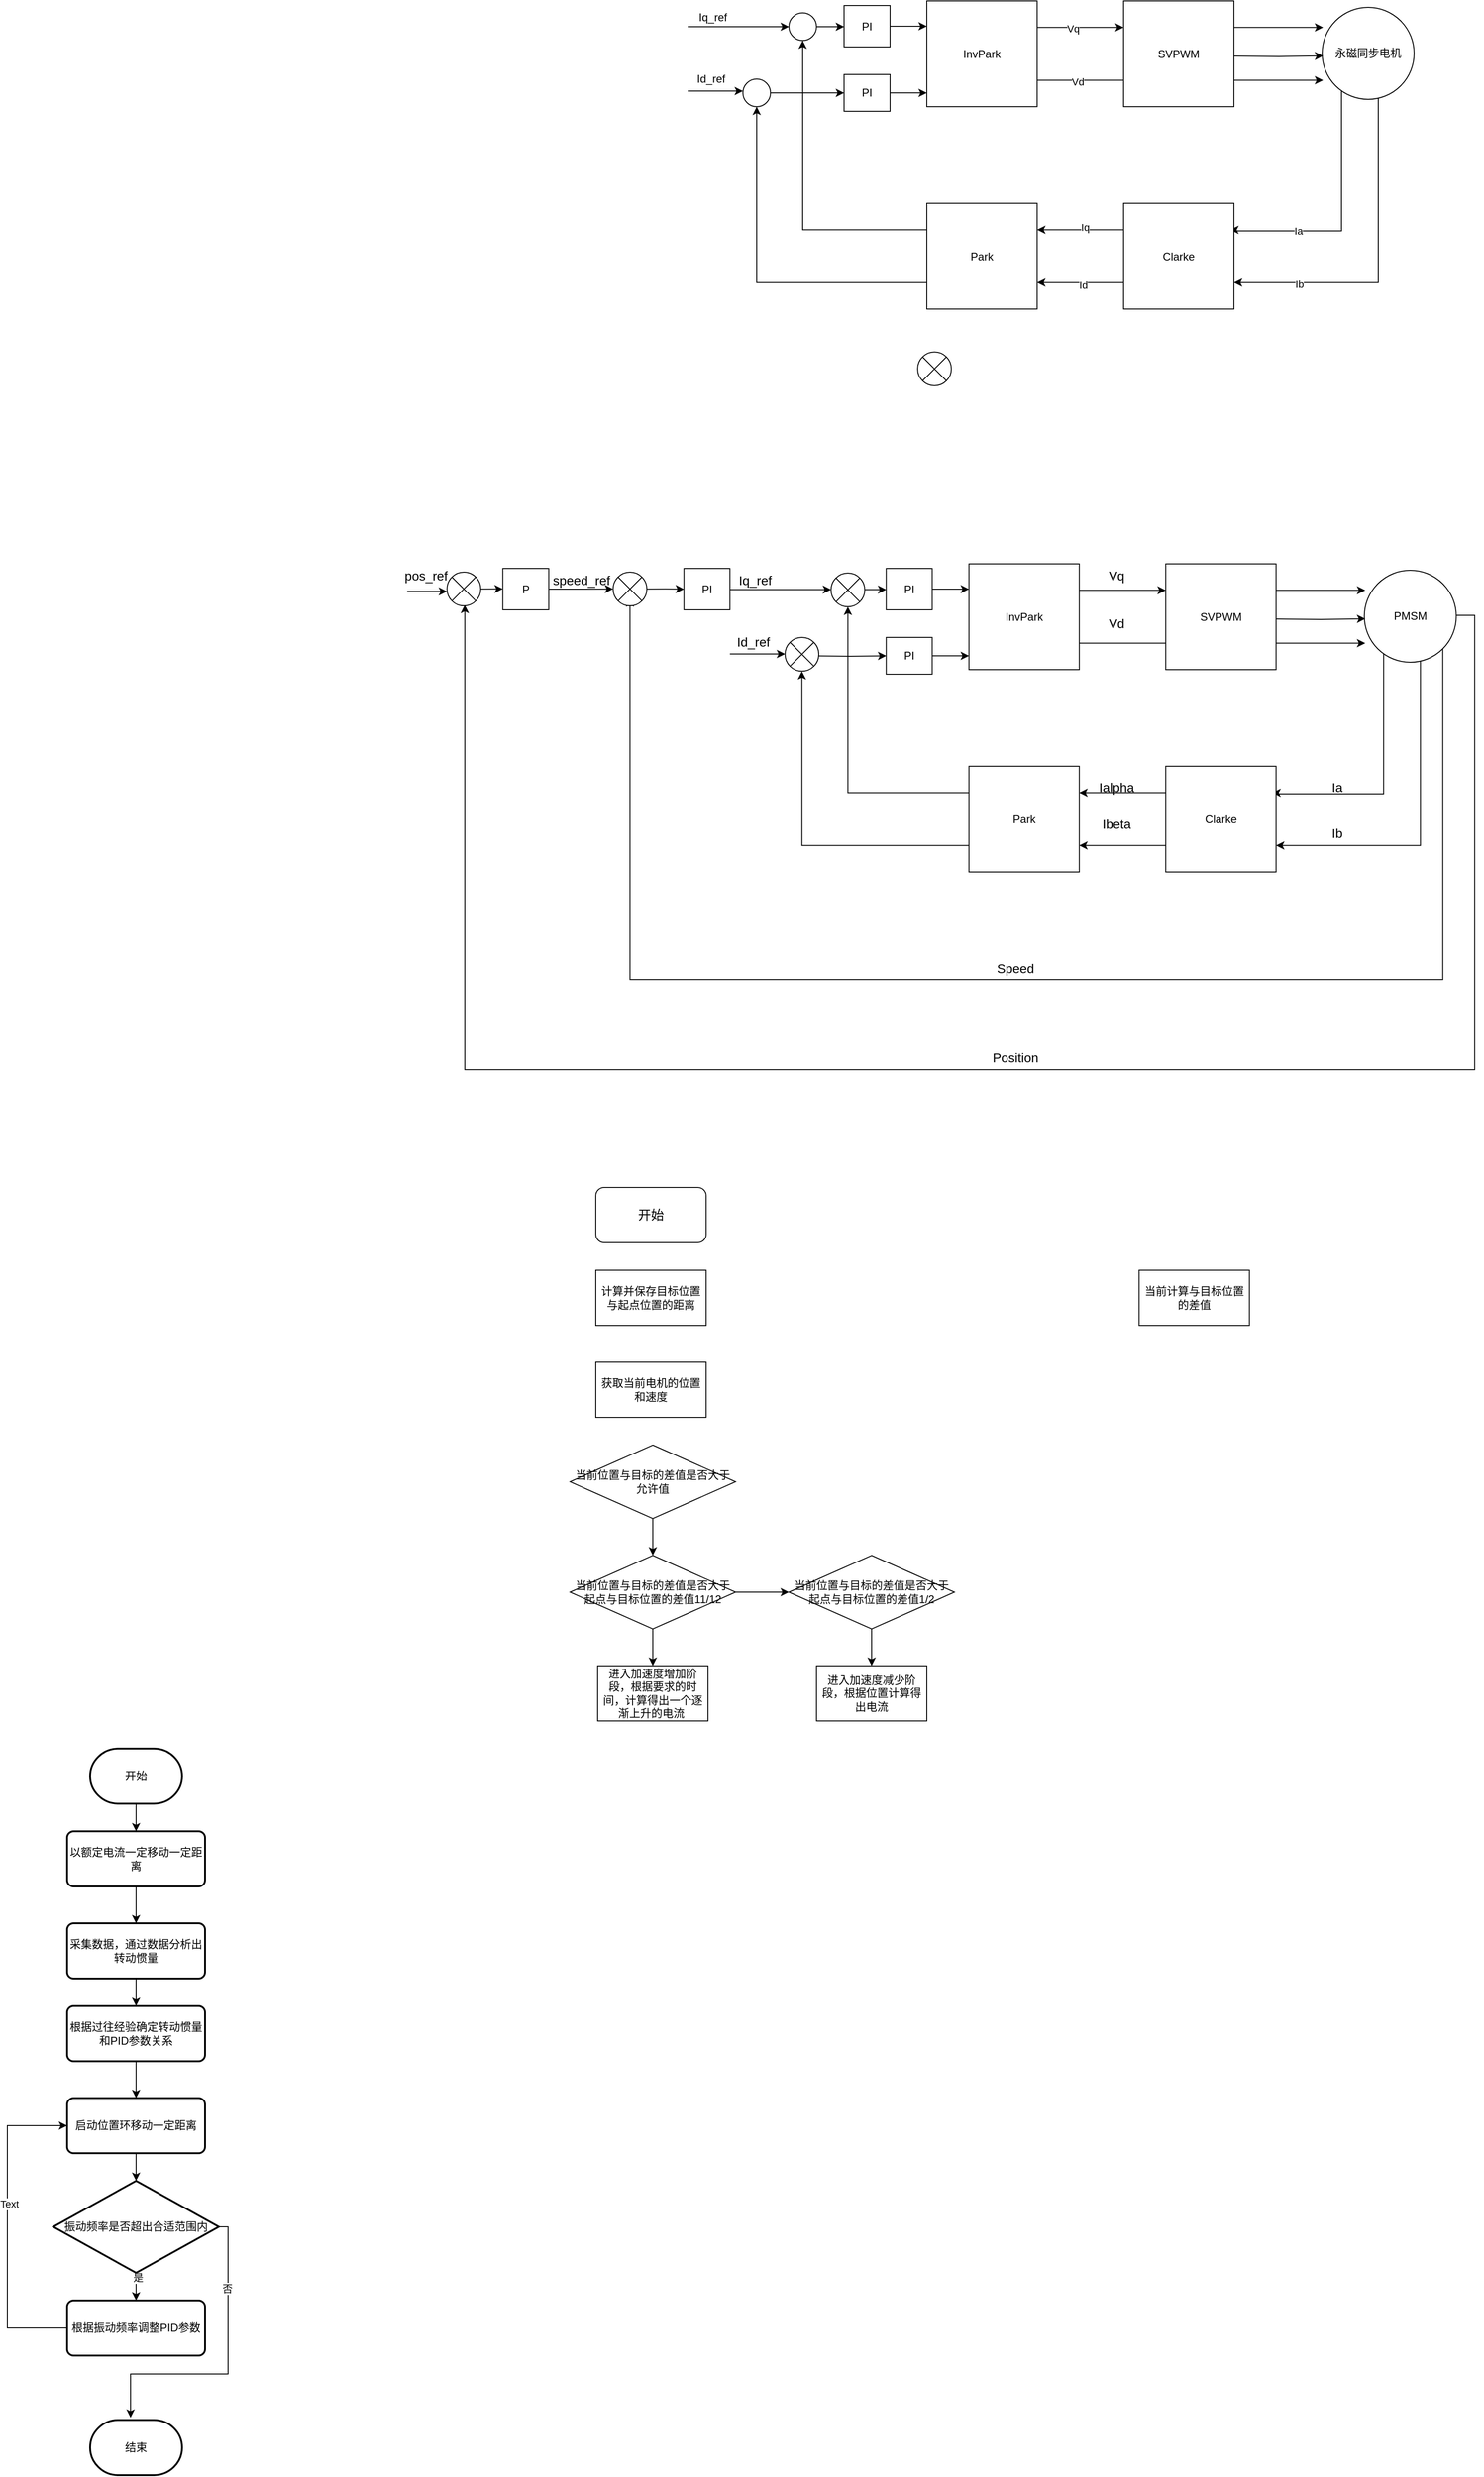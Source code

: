 <mxfile version="24.8.6">
  <diagram name="第 1 页" id="WdVF3u0vDcm4bt9vMd2t">
    <mxGraphModel dx="1970" dy="781" grid="1" gridSize="10" guides="1" tooltips="1" connect="1" arrows="1" fold="1" page="1" pageScale="1" pageWidth="827" pageHeight="1169" background="none" math="0" shadow="0">
      <root>
        <mxCell id="0" />
        <mxCell id="1" parent="0" />
        <mxCell id="VOfUWi2VCmEYPDbz4nwJ-22" value="" style="edgeStyle=orthogonalEdgeStyle;rounded=0;orthogonalLoop=1;jettySize=auto;html=1;" parent="1" source="VOfUWi2VCmEYPDbz4nwJ-1" target="VOfUWi2VCmEYPDbz4nwJ-5" edge="1">
          <mxGeometry relative="1" as="geometry">
            <Array as="points">
              <mxPoint x="300" y="238" />
              <mxPoint x="300" y="238" />
            </Array>
          </mxGeometry>
        </mxCell>
        <mxCell id="VOfUWi2VCmEYPDbz4nwJ-1" value="PI" style="rounded=0;whiteSpace=wrap;html=1;" parent="1" vertex="1">
          <mxGeometry x="210" y="215" width="50" height="45" as="geometry" />
        </mxCell>
        <mxCell id="VOfUWi2VCmEYPDbz4nwJ-15" style="edgeStyle=orthogonalEdgeStyle;rounded=0;orthogonalLoop=1;jettySize=auto;html=1;exitX=1;exitY=0.5;exitDx=0;exitDy=0;entryX=0;entryY=0.5;entryDx=0;entryDy=0;" parent="1" source="VOfUWi2VCmEYPDbz4nwJ-2" target="VOfUWi2VCmEYPDbz4nwJ-1" edge="1">
          <mxGeometry relative="1" as="geometry" />
        </mxCell>
        <mxCell id="VOfUWi2VCmEYPDbz4nwJ-2" value="" style="ellipse;whiteSpace=wrap;html=1;aspect=fixed;" parent="1" vertex="1">
          <mxGeometry x="150" y="223" width="30" height="30" as="geometry" />
        </mxCell>
        <mxCell id="VOfUWi2VCmEYPDbz4nwJ-23" value="" style="edgeStyle=orthogonalEdgeStyle;rounded=0;orthogonalLoop=1;jettySize=auto;html=1;" parent="1" source="VOfUWi2VCmEYPDbz4nwJ-3" target="VOfUWi2VCmEYPDbz4nwJ-5" edge="1">
          <mxGeometry relative="1" as="geometry">
            <Array as="points">
              <mxPoint x="300" y="310" />
              <mxPoint x="300" y="310" />
            </Array>
          </mxGeometry>
        </mxCell>
        <mxCell id="VOfUWi2VCmEYPDbz4nwJ-3" value="PI" style="rounded=0;whiteSpace=wrap;html=1;" parent="1" vertex="1">
          <mxGeometry x="210" y="290" width="50" height="40" as="geometry" />
        </mxCell>
        <mxCell id="VOfUWi2VCmEYPDbz4nwJ-16" style="edgeStyle=orthogonalEdgeStyle;rounded=0;orthogonalLoop=1;jettySize=auto;html=1;exitX=1;exitY=0.5;exitDx=0;exitDy=0;entryX=0;entryY=0.5;entryDx=0;entryDy=0;" parent="1" source="VOfUWi2VCmEYPDbz4nwJ-4" target="VOfUWi2VCmEYPDbz4nwJ-3" edge="1">
          <mxGeometry relative="1" as="geometry" />
        </mxCell>
        <mxCell id="VOfUWi2VCmEYPDbz4nwJ-4" value="" style="ellipse;whiteSpace=wrap;html=1;aspect=fixed;" parent="1" vertex="1">
          <mxGeometry x="100" y="295" width="30" height="30" as="geometry" />
        </mxCell>
        <mxCell id="VOfUWi2VCmEYPDbz4nwJ-25" style="edgeStyle=orthogonalEdgeStyle;rounded=0;orthogonalLoop=1;jettySize=auto;html=1;exitX=1;exitY=0.75;exitDx=0;exitDy=0;entryX=0;entryY=0.75;entryDx=0;entryDy=0;" parent="1" source="VOfUWi2VCmEYPDbz4nwJ-5" target="VOfUWi2VCmEYPDbz4nwJ-8" edge="1">
          <mxGeometry relative="1" as="geometry">
            <Array as="points">
              <mxPoint x="530" y="296" />
            </Array>
          </mxGeometry>
        </mxCell>
        <mxCell id="VOfUWi2VCmEYPDbz4nwJ-59" value="Vd" style="edgeLabel;html=1;align=center;verticalAlign=middle;resizable=0;points=[];" parent="VOfUWi2VCmEYPDbz4nwJ-25" vertex="1" connectable="0">
          <mxGeometry x="-0.302" y="-1" relative="1" as="geometry">
            <mxPoint as="offset" />
          </mxGeometry>
        </mxCell>
        <mxCell id="VOfUWi2VCmEYPDbz4nwJ-26" style="edgeStyle=orthogonalEdgeStyle;rounded=0;orthogonalLoop=1;jettySize=auto;html=1;exitX=1;exitY=0.25;exitDx=0;exitDy=0;entryX=0;entryY=0.25;entryDx=0;entryDy=0;" parent="1" source="VOfUWi2VCmEYPDbz4nwJ-5" target="VOfUWi2VCmEYPDbz4nwJ-8" edge="1">
          <mxGeometry relative="1" as="geometry">
            <Array as="points">
              <mxPoint x="500" y="239" />
              <mxPoint x="500" y="239" />
            </Array>
          </mxGeometry>
        </mxCell>
        <mxCell id="VOfUWi2VCmEYPDbz4nwJ-58" value="Vq" style="edgeLabel;html=1;align=center;verticalAlign=middle;resizable=0;points=[];" parent="VOfUWi2VCmEYPDbz4nwJ-26" vertex="1" connectable="0">
          <mxGeometry x="-0.17" y="-1" relative="1" as="geometry">
            <mxPoint as="offset" />
          </mxGeometry>
        </mxCell>
        <mxCell id="VOfUWi2VCmEYPDbz4nwJ-5" value="InvPark" style="rounded=0;whiteSpace=wrap;html=1;" parent="1" vertex="1">
          <mxGeometry x="300" y="210" width="120" height="115" as="geometry" />
        </mxCell>
        <mxCell id="VOfUWi2VCmEYPDbz4nwJ-28" style="edgeStyle=orthogonalEdgeStyle;rounded=0;orthogonalLoop=1;jettySize=auto;html=1;exitX=1;exitY=0.75;exitDx=0;exitDy=0;entryX=0;entryY=0.75;entryDx=0;entryDy=0;" parent="1" source="VOfUWi2VCmEYPDbz4nwJ-8" edge="1">
          <mxGeometry relative="1" as="geometry">
            <mxPoint x="731" y="296.25" as="targetPoint" />
          </mxGeometry>
        </mxCell>
        <mxCell id="VOfUWi2VCmEYPDbz4nwJ-29" style="edgeStyle=orthogonalEdgeStyle;rounded=0;orthogonalLoop=1;jettySize=auto;html=1;exitX=1;exitY=0.25;exitDx=0;exitDy=0;entryX=0;entryY=0.25;entryDx=0;entryDy=0;" parent="1" edge="1">
          <mxGeometry relative="1" as="geometry">
            <mxPoint x="634" y="238.75" as="sourcePoint" />
            <mxPoint x="731" y="238.75" as="targetPoint" />
          </mxGeometry>
        </mxCell>
        <mxCell id="VOfUWi2VCmEYPDbz4nwJ-8" value="SVPWM" style="rounded=0;whiteSpace=wrap;html=1;" parent="1" vertex="1">
          <mxGeometry x="514" y="210" width="120" height="115" as="geometry" />
        </mxCell>
        <mxCell id="VOfUWi2VCmEYPDbz4nwJ-30" style="edgeStyle=orthogonalEdgeStyle;rounded=0;orthogonalLoop=1;jettySize=auto;html=1;exitX=0.25;exitY=0.875;exitDx=0;exitDy=0;entryX=0.967;entryY=0.25;entryDx=0;entryDy=0;exitPerimeter=0;entryPerimeter=0;" parent="1" target="VOfUWi2VCmEYPDbz4nwJ-10" edge="1">
          <mxGeometry relative="1" as="geometry">
            <mxPoint x="751" y="300" as="sourcePoint" />
            <mxPoint x="635" y="458.75" as="targetPoint" />
            <Array as="points">
              <mxPoint x="751" y="460" />
              <mxPoint x="636" y="460" />
              <mxPoint x="636" y="459" />
            </Array>
          </mxGeometry>
        </mxCell>
        <mxCell id="VOfUWi2VCmEYPDbz4nwJ-54" value="Ia" style="edgeLabel;html=1;align=center;verticalAlign=middle;resizable=0;points=[];" parent="VOfUWi2VCmEYPDbz4nwJ-30" vertex="1" connectable="0">
          <mxGeometry x="0.471" relative="1" as="geometry">
            <mxPoint as="offset" />
          </mxGeometry>
        </mxCell>
        <mxCell id="VOfUWi2VCmEYPDbz4nwJ-31" style="edgeStyle=orthogonalEdgeStyle;rounded=0;orthogonalLoop=1;jettySize=auto;html=1;exitX=0.595;exitY=0.98;exitDx=0;exitDy=0;entryX=1;entryY=0.75;entryDx=0;entryDy=0;exitPerimeter=0;" parent="1" source="VOfUWi2VCmEYPDbz4nwJ-12" target="VOfUWi2VCmEYPDbz4nwJ-10" edge="1">
          <mxGeometry relative="1" as="geometry">
            <mxPoint x="791" y="325" as="sourcePoint" />
            <Array as="points">
              <mxPoint x="791" y="315" />
              <mxPoint x="791" y="516" />
            </Array>
          </mxGeometry>
        </mxCell>
        <mxCell id="VOfUWi2VCmEYPDbz4nwJ-55" value="Ib" style="edgeLabel;html=1;align=center;verticalAlign=middle;resizable=0;points=[];" parent="VOfUWi2VCmEYPDbz4nwJ-31" vertex="1" connectable="0">
          <mxGeometry x="0.61" y="1" relative="1" as="geometry">
            <mxPoint as="offset" />
          </mxGeometry>
        </mxCell>
        <mxCell id="VOfUWi2VCmEYPDbz4nwJ-36" style="edgeStyle=orthogonalEdgeStyle;rounded=0;orthogonalLoop=1;jettySize=auto;html=1;exitX=0;exitY=0.25;exitDx=0;exitDy=0;entryX=1;entryY=0.25;entryDx=0;entryDy=0;" parent="1" source="VOfUWi2VCmEYPDbz4nwJ-10" target="VOfUWi2VCmEYPDbz4nwJ-11" edge="1">
          <mxGeometry relative="1" as="geometry" />
        </mxCell>
        <mxCell id="VOfUWi2VCmEYPDbz4nwJ-56" value="Iq" style="edgeLabel;html=1;align=center;verticalAlign=middle;resizable=0;points=[];" parent="VOfUWi2VCmEYPDbz4nwJ-36" vertex="1" connectable="0">
          <mxGeometry x="-0.106" y="-3" relative="1" as="geometry">
            <mxPoint as="offset" />
          </mxGeometry>
        </mxCell>
        <mxCell id="VOfUWi2VCmEYPDbz4nwJ-37" style="edgeStyle=orthogonalEdgeStyle;rounded=0;orthogonalLoop=1;jettySize=auto;html=1;exitX=0;exitY=0.75;exitDx=0;exitDy=0;entryX=1;entryY=0.75;entryDx=0;entryDy=0;" parent="1" source="VOfUWi2VCmEYPDbz4nwJ-10" target="VOfUWi2VCmEYPDbz4nwJ-11" edge="1">
          <mxGeometry relative="1" as="geometry" />
        </mxCell>
        <mxCell id="VOfUWi2VCmEYPDbz4nwJ-57" value="Id" style="edgeLabel;html=1;align=center;verticalAlign=middle;resizable=0;points=[];" parent="VOfUWi2VCmEYPDbz4nwJ-37" vertex="1" connectable="0">
          <mxGeometry x="-0.064" y="2" relative="1" as="geometry">
            <mxPoint as="offset" />
          </mxGeometry>
        </mxCell>
        <mxCell id="VOfUWi2VCmEYPDbz4nwJ-10" value="Clarke" style="rounded=0;whiteSpace=wrap;html=1;" parent="1" vertex="1">
          <mxGeometry x="514" y="430" width="120" height="115" as="geometry" />
        </mxCell>
        <mxCell id="VOfUWi2VCmEYPDbz4nwJ-38" style="edgeStyle=orthogonalEdgeStyle;rounded=0;orthogonalLoop=1;jettySize=auto;html=1;exitX=0;exitY=0.25;exitDx=0;exitDy=0;entryX=0.5;entryY=1;entryDx=0;entryDy=0;" parent="1" source="VOfUWi2VCmEYPDbz4nwJ-11" target="VOfUWi2VCmEYPDbz4nwJ-2" edge="1">
          <mxGeometry relative="1" as="geometry" />
        </mxCell>
        <mxCell id="VOfUWi2VCmEYPDbz4nwJ-39" style="edgeStyle=orthogonalEdgeStyle;rounded=0;orthogonalLoop=1;jettySize=auto;html=1;exitX=0;exitY=0.75;exitDx=0;exitDy=0;entryX=0.5;entryY=1;entryDx=0;entryDy=0;" parent="1" source="VOfUWi2VCmEYPDbz4nwJ-11" target="VOfUWi2VCmEYPDbz4nwJ-4" edge="1">
          <mxGeometry relative="1" as="geometry" />
        </mxCell>
        <mxCell id="VOfUWi2VCmEYPDbz4nwJ-11" value="Park" style="rounded=0;whiteSpace=wrap;html=1;" parent="1" vertex="1">
          <mxGeometry x="300" y="430" width="120" height="115" as="geometry" />
        </mxCell>
        <mxCell id="VOfUWi2VCmEYPDbz4nwJ-12" value="永磁同步电机" style="ellipse;whiteSpace=wrap;html=1;aspect=fixed;" parent="1" vertex="1">
          <mxGeometry x="730" y="217" width="100" height="100" as="geometry" />
        </mxCell>
        <mxCell id="VOfUWi2VCmEYPDbz4nwJ-43" value="" style="endArrow=classic;html=1;rounded=0;entryX=0;entryY=0.5;entryDx=0;entryDy=0;" parent="1" target="VOfUWi2VCmEYPDbz4nwJ-2" edge="1">
          <mxGeometry width="50" height="50" relative="1" as="geometry">
            <mxPoint x="40" y="238" as="sourcePoint" />
            <mxPoint x="120" y="240" as="targetPoint" />
          </mxGeometry>
        </mxCell>
        <mxCell id="VOfUWi2VCmEYPDbz4nwJ-47" value="" style="endArrow=classic;html=1;rounded=0;entryX=0;entryY=0.5;entryDx=0;entryDy=0;" parent="1" edge="1">
          <mxGeometry width="50" height="50" relative="1" as="geometry">
            <mxPoint x="40" y="308" as="sourcePoint" />
            <mxPoint x="100" y="308" as="targetPoint" />
          </mxGeometry>
        </mxCell>
        <mxCell id="VOfUWi2VCmEYPDbz4nwJ-48" value="Iq_ref" style="text;html=1;align=center;verticalAlign=middle;resizable=0;points=[];autosize=1;strokeColor=none;fillColor=none;" parent="1" vertex="1">
          <mxGeometry x="42" y="213" width="50" height="30" as="geometry" />
        </mxCell>
        <mxCell id="VOfUWi2VCmEYPDbz4nwJ-53" value="Id_ref" style="text;html=1;align=center;verticalAlign=middle;resizable=0;points=[];autosize=1;strokeColor=none;fillColor=none;" parent="1" vertex="1">
          <mxGeometry x="40" y="280" width="50" height="30" as="geometry" />
        </mxCell>
        <mxCell id="VOfUWi2VCmEYPDbz4nwJ-61" style="edgeStyle=orthogonalEdgeStyle;rounded=0;orthogonalLoop=1;jettySize=auto;html=1;exitX=1;exitY=0.25;exitDx=0;exitDy=0;entryX=0;entryY=0.25;entryDx=0;entryDy=0;" parent="1" edge="1">
          <mxGeometry relative="1" as="geometry">
            <mxPoint x="634" y="270" as="sourcePoint" />
            <mxPoint x="731" y="269.75" as="targetPoint" />
          </mxGeometry>
        </mxCell>
        <mxCell id="VOfUWi2VCmEYPDbz4nwJ-96" value="" style="edgeStyle=orthogonalEdgeStyle;rounded=0;orthogonalLoop=1;jettySize=auto;html=1;" parent="1" source="VOfUWi2VCmEYPDbz4nwJ-97" target="VOfUWi2VCmEYPDbz4nwJ-108" edge="1">
          <mxGeometry relative="1" as="geometry">
            <Array as="points">
              <mxPoint x="345.84" y="850" />
              <mxPoint x="345.84" y="850" />
            </Array>
          </mxGeometry>
        </mxCell>
        <mxCell id="VOfUWi2VCmEYPDbz4nwJ-97" value="PI" style="rounded=0;whiteSpace=wrap;html=1;" parent="1" vertex="1">
          <mxGeometry x="255.84" y="827" width="50" height="45" as="geometry" />
        </mxCell>
        <mxCell id="VOfUWi2VCmEYPDbz4nwJ-98" style="edgeStyle=orthogonalEdgeStyle;rounded=0;orthogonalLoop=1;jettySize=auto;html=1;exitX=1;exitY=0.5;exitDx=0;exitDy=0;entryX=0;entryY=0.5;entryDx=0;entryDy=0;" parent="1" target="VOfUWi2VCmEYPDbz4nwJ-97" edge="1">
          <mxGeometry relative="1" as="geometry">
            <mxPoint x="225.84" y="850" as="sourcePoint" />
          </mxGeometry>
        </mxCell>
        <mxCell id="VOfUWi2VCmEYPDbz4nwJ-100" value="" style="edgeStyle=orthogonalEdgeStyle;rounded=0;orthogonalLoop=1;jettySize=auto;html=1;" parent="1" source="VOfUWi2VCmEYPDbz4nwJ-101" target="VOfUWi2VCmEYPDbz4nwJ-108" edge="1">
          <mxGeometry relative="1" as="geometry">
            <Array as="points">
              <mxPoint x="345.84" y="922" />
              <mxPoint x="345.84" y="922" />
            </Array>
          </mxGeometry>
        </mxCell>
        <mxCell id="VOfUWi2VCmEYPDbz4nwJ-101" value="PI" style="rounded=0;whiteSpace=wrap;html=1;" parent="1" vertex="1">
          <mxGeometry x="255.84" y="902" width="50" height="40" as="geometry" />
        </mxCell>
        <mxCell id="VOfUWi2VCmEYPDbz4nwJ-102" style="edgeStyle=orthogonalEdgeStyle;rounded=0;orthogonalLoop=1;jettySize=auto;html=1;exitX=1;exitY=0.5;exitDx=0;exitDy=0;entryX=0;entryY=0.5;entryDx=0;entryDy=0;" parent="1" target="VOfUWi2VCmEYPDbz4nwJ-101" edge="1">
          <mxGeometry relative="1" as="geometry">
            <mxPoint x="175.84" y="922" as="sourcePoint" />
          </mxGeometry>
        </mxCell>
        <mxCell id="VOfUWi2VCmEYPDbz4nwJ-104" style="edgeStyle=orthogonalEdgeStyle;rounded=0;orthogonalLoop=1;jettySize=auto;html=1;exitX=1;exitY=0.75;exitDx=0;exitDy=0;entryX=0;entryY=0.75;entryDx=0;entryDy=0;" parent="1" source="VOfUWi2VCmEYPDbz4nwJ-108" target="VOfUWi2VCmEYPDbz4nwJ-111" edge="1">
          <mxGeometry relative="1" as="geometry">
            <Array as="points">
              <mxPoint x="575.84" y="908" />
            </Array>
          </mxGeometry>
        </mxCell>
        <mxCell id="VOfUWi2VCmEYPDbz4nwJ-106" style="edgeStyle=orthogonalEdgeStyle;rounded=0;orthogonalLoop=1;jettySize=auto;html=1;exitX=1;exitY=0.25;exitDx=0;exitDy=0;entryX=0;entryY=0.25;entryDx=0;entryDy=0;" parent="1" source="VOfUWi2VCmEYPDbz4nwJ-108" target="VOfUWi2VCmEYPDbz4nwJ-111" edge="1">
          <mxGeometry relative="1" as="geometry">
            <Array as="points">
              <mxPoint x="545.84" y="851" />
              <mxPoint x="545.84" y="851" />
            </Array>
          </mxGeometry>
        </mxCell>
        <mxCell id="VOfUWi2VCmEYPDbz4nwJ-108" value="InvPark" style="rounded=0;whiteSpace=wrap;html=1;" parent="1" vertex="1">
          <mxGeometry x="345.84" y="822" width="120" height="115" as="geometry" />
        </mxCell>
        <mxCell id="VOfUWi2VCmEYPDbz4nwJ-109" style="edgeStyle=orthogonalEdgeStyle;rounded=0;orthogonalLoop=1;jettySize=auto;html=1;exitX=1;exitY=0.75;exitDx=0;exitDy=0;entryX=0;entryY=0.75;entryDx=0;entryDy=0;" parent="1" source="VOfUWi2VCmEYPDbz4nwJ-111" edge="1">
          <mxGeometry relative="1" as="geometry">
            <mxPoint x="776.84" y="908.25" as="targetPoint" />
          </mxGeometry>
        </mxCell>
        <mxCell id="VOfUWi2VCmEYPDbz4nwJ-110" style="edgeStyle=orthogonalEdgeStyle;rounded=0;orthogonalLoop=1;jettySize=auto;html=1;exitX=1;exitY=0.25;exitDx=0;exitDy=0;entryX=0;entryY=0.25;entryDx=0;entryDy=0;" parent="1" edge="1">
          <mxGeometry relative="1" as="geometry">
            <mxPoint x="679.84" y="850.75" as="sourcePoint" />
            <mxPoint x="776.84" y="850.75" as="targetPoint" />
          </mxGeometry>
        </mxCell>
        <mxCell id="VOfUWi2VCmEYPDbz4nwJ-111" value="SVPWM" style="rounded=0;whiteSpace=wrap;html=1;" parent="1" vertex="1">
          <mxGeometry x="559.84" y="822" width="120" height="115" as="geometry" />
        </mxCell>
        <mxCell id="VOfUWi2VCmEYPDbz4nwJ-112" style="edgeStyle=orthogonalEdgeStyle;rounded=0;orthogonalLoop=1;jettySize=auto;html=1;exitX=0.25;exitY=0.875;exitDx=0;exitDy=0;entryX=0.967;entryY=0.25;entryDx=0;entryDy=0;exitPerimeter=0;entryPerimeter=0;" parent="1" target="VOfUWi2VCmEYPDbz4nwJ-120" edge="1">
          <mxGeometry relative="1" as="geometry">
            <mxPoint x="796.84" y="912" as="sourcePoint" />
            <mxPoint x="680.84" y="1070.75" as="targetPoint" />
            <Array as="points">
              <mxPoint x="796.84" y="1072" />
              <mxPoint x="681.84" y="1072" />
              <mxPoint x="681.84" y="1071" />
            </Array>
          </mxGeometry>
        </mxCell>
        <mxCell id="VOfUWi2VCmEYPDbz4nwJ-114" style="edgeStyle=orthogonalEdgeStyle;rounded=0;orthogonalLoop=1;jettySize=auto;html=1;exitX=0.595;exitY=0.98;exitDx=0;exitDy=0;entryX=1;entryY=0.75;entryDx=0;entryDy=0;exitPerimeter=0;" parent="1" source="VOfUWi2VCmEYPDbz4nwJ-124" target="VOfUWi2VCmEYPDbz4nwJ-120" edge="1">
          <mxGeometry relative="1" as="geometry">
            <mxPoint x="836.84" y="937" as="sourcePoint" />
            <Array as="points">
              <mxPoint x="836.84" y="927" />
              <mxPoint x="836.84" y="1128" />
            </Array>
          </mxGeometry>
        </mxCell>
        <mxCell id="VOfUWi2VCmEYPDbz4nwJ-116" style="edgeStyle=orthogonalEdgeStyle;rounded=0;orthogonalLoop=1;jettySize=auto;html=1;exitX=0;exitY=0.25;exitDx=0;exitDy=0;entryX=1;entryY=0.25;entryDx=0;entryDy=0;" parent="1" source="VOfUWi2VCmEYPDbz4nwJ-120" target="VOfUWi2VCmEYPDbz4nwJ-123" edge="1">
          <mxGeometry relative="1" as="geometry" />
        </mxCell>
        <mxCell id="VOfUWi2VCmEYPDbz4nwJ-118" style="edgeStyle=orthogonalEdgeStyle;rounded=0;orthogonalLoop=1;jettySize=auto;html=1;exitX=0;exitY=0.75;exitDx=0;exitDy=0;entryX=1;entryY=0.75;entryDx=0;entryDy=0;" parent="1" source="VOfUWi2VCmEYPDbz4nwJ-120" target="VOfUWi2VCmEYPDbz4nwJ-123" edge="1">
          <mxGeometry relative="1" as="geometry" />
        </mxCell>
        <mxCell id="VOfUWi2VCmEYPDbz4nwJ-120" value="Clarke" style="rounded=0;whiteSpace=wrap;html=1;" parent="1" vertex="1">
          <mxGeometry x="559.84" y="1042" width="120" height="115" as="geometry" />
        </mxCell>
        <mxCell id="VOfUWi2VCmEYPDbz4nwJ-121" style="edgeStyle=orthogonalEdgeStyle;rounded=0;orthogonalLoop=1;jettySize=auto;html=1;exitX=0;exitY=0.25;exitDx=0;exitDy=0;entryX=0.5;entryY=1;entryDx=0;entryDy=0;" parent="1" source="VOfUWi2VCmEYPDbz4nwJ-123" target="VOfUWi2VCmEYPDbz4nwJ-141" edge="1">
          <mxGeometry relative="1" as="geometry">
            <mxPoint x="215.84" y="872" as="targetPoint" />
          </mxGeometry>
        </mxCell>
        <mxCell id="VOfUWi2VCmEYPDbz4nwJ-122" style="edgeStyle=orthogonalEdgeStyle;rounded=0;orthogonalLoop=1;jettySize=auto;html=1;exitX=0;exitY=0.75;exitDx=0;exitDy=0;entryX=0.5;entryY=1;entryDx=0;entryDy=0;" parent="1" source="VOfUWi2VCmEYPDbz4nwJ-123" target="VOfUWi2VCmEYPDbz4nwJ-133" edge="1">
          <mxGeometry relative="1" as="geometry">
            <mxPoint x="160.84" y="937" as="targetPoint" />
          </mxGeometry>
        </mxCell>
        <mxCell id="VOfUWi2VCmEYPDbz4nwJ-123" value="Park" style="rounded=0;whiteSpace=wrap;html=1;" parent="1" vertex="1">
          <mxGeometry x="345.84" y="1042" width="120" height="115" as="geometry" />
        </mxCell>
        <mxCell id="VOfUWi2VCmEYPDbz4nwJ-184" style="edgeStyle=orthogonalEdgeStyle;rounded=0;orthogonalLoop=1;jettySize=auto;html=1;exitX=1;exitY=1;exitDx=0;exitDy=0;entryX=0.5;entryY=1;entryDx=0;entryDy=0;" parent="1" edge="1">
          <mxGeometry relative="1" as="geometry">
            <mxPoint x="861.195" y="906.355" as="sourcePoint" />
            <mxPoint x="-22.825" y="859.67" as="targetPoint" />
            <Array as="points">
              <mxPoint x="860.84" y="1274" />
              <mxPoint x="-23.16" y="1274" />
            </Array>
          </mxGeometry>
        </mxCell>
        <mxCell id="VOfUWi2VCmEYPDbz4nwJ-186" style="edgeStyle=orthogonalEdgeStyle;rounded=0;orthogonalLoop=1;jettySize=auto;html=1;exitX=1;exitY=0.5;exitDx=0;exitDy=0;entryX=0.5;entryY=1;entryDx=0;entryDy=0;" parent="1" edge="1">
          <mxGeometry relative="1" as="geometry">
            <mxPoint x="875.84" y="878" as="sourcePoint" />
            <mxPoint x="-202.495" y="866.67" as="targetPoint" />
            <Array as="points">
              <mxPoint x="895.84" y="878" />
              <mxPoint x="895.84" y="1372" />
              <mxPoint x="-202.16" y="1372" />
            </Array>
          </mxGeometry>
        </mxCell>
        <mxCell id="VOfUWi2VCmEYPDbz4nwJ-124" value="PMSM" style="ellipse;whiteSpace=wrap;html=1;aspect=fixed;" parent="1" vertex="1">
          <mxGeometry x="775.84" y="829" width="100" height="100" as="geometry" />
        </mxCell>
        <mxCell id="VOfUWi2VCmEYPDbz4nwJ-125" value="" style="endArrow=classic;html=1;rounded=0;entryX=0;entryY=0.5;entryDx=0;entryDy=0;" parent="1" edge="1">
          <mxGeometry width="50" height="50" relative="1" as="geometry">
            <mxPoint x="85.84" y="850" as="sourcePoint" />
            <mxPoint x="195.84" y="850" as="targetPoint" />
          </mxGeometry>
        </mxCell>
        <mxCell id="VOfUWi2VCmEYPDbz4nwJ-126" value="" style="endArrow=classic;html=1;rounded=0;entryX=0;entryY=0.5;entryDx=0;entryDy=0;" parent="1" edge="1">
          <mxGeometry width="50" height="50" relative="1" as="geometry">
            <mxPoint x="85.84" y="920" as="sourcePoint" />
            <mxPoint x="145.84" y="920" as="targetPoint" />
          </mxGeometry>
        </mxCell>
        <mxCell id="VOfUWi2VCmEYPDbz4nwJ-127" value="&lt;font style=&quot;font-size: 14px;&quot;&gt;Iq_ref&lt;/font&gt;" style="text;html=1;align=center;verticalAlign=middle;resizable=0;points=[];autosize=1;strokeColor=none;fillColor=none;" parent="1" vertex="1">
          <mxGeometry x="82.84" y="825" width="60" height="30" as="geometry" />
        </mxCell>
        <mxCell id="VOfUWi2VCmEYPDbz4nwJ-128" value="&lt;font style=&quot;font-size: 14px;&quot;&gt;Id_ref&lt;/font&gt;" style="text;html=1;align=center;verticalAlign=middle;resizable=0;points=[];autosize=1;strokeColor=none;fillColor=none;" parent="1" vertex="1">
          <mxGeometry x="80.84" y="892" width="60" height="30" as="geometry" />
        </mxCell>
        <mxCell id="VOfUWi2VCmEYPDbz4nwJ-129" style="edgeStyle=orthogonalEdgeStyle;rounded=0;orthogonalLoop=1;jettySize=auto;html=1;exitX=1;exitY=0.25;exitDx=0;exitDy=0;entryX=0;entryY=0.25;entryDx=0;entryDy=0;" parent="1" edge="1">
          <mxGeometry relative="1" as="geometry">
            <mxPoint x="679.84" y="882" as="sourcePoint" />
            <mxPoint x="776.84" y="881.75" as="targetPoint" />
          </mxGeometry>
        </mxCell>
        <mxCell id="VOfUWi2VCmEYPDbz4nwJ-137" value="" style="group" parent="1" vertex="1" connectable="0">
          <mxGeometry x="145.84" y="912" width="40" height="40" as="geometry" />
        </mxCell>
        <mxCell id="VOfUWi2VCmEYPDbz4nwJ-133" value="" style="ellipse;whiteSpace=wrap;html=1;aspect=fixed;" parent="VOfUWi2VCmEYPDbz4nwJ-137" vertex="1">
          <mxGeometry y="-10" width="36.67" height="36.67" as="geometry" />
        </mxCell>
        <mxCell id="VOfUWi2VCmEYPDbz4nwJ-134" value="" style="endArrow=none;html=1;rounded=0;entryX=1;entryY=0;entryDx=0;entryDy=0;exitX=0;exitY=1;exitDx=0;exitDy=0;" parent="VOfUWi2VCmEYPDbz4nwJ-137" source="VOfUWi2VCmEYPDbz4nwJ-133" target="VOfUWi2VCmEYPDbz4nwJ-133" edge="1">
          <mxGeometry width="50" height="50" relative="1" as="geometry">
            <mxPoint x="-5" y="45" as="sourcePoint" />
            <mxPoint x="20" y="20" as="targetPoint" />
          </mxGeometry>
        </mxCell>
        <mxCell id="VOfUWi2VCmEYPDbz4nwJ-136" value="" style="endArrow=none;html=1;rounded=0;exitX=1;exitY=1;exitDx=0;exitDy=0;entryX=0;entryY=0;entryDx=0;entryDy=0;" parent="VOfUWi2VCmEYPDbz4nwJ-137" source="VOfUWi2VCmEYPDbz4nwJ-133" target="VOfUWi2VCmEYPDbz4nwJ-133" edge="1">
          <mxGeometry width="50" height="50" relative="1" as="geometry">
            <mxPoint x="-5" y="45" as="sourcePoint" />
            <mxPoint x="5" y="10" as="targetPoint" />
          </mxGeometry>
        </mxCell>
        <mxCell id="VOfUWi2VCmEYPDbz4nwJ-140" value="" style="group" parent="1" vertex="1" connectable="0">
          <mxGeometry x="195.84" y="842" width="40" height="40" as="geometry" />
        </mxCell>
        <mxCell id="VOfUWi2VCmEYPDbz4nwJ-141" value="" style="ellipse;whiteSpace=wrap;html=1;aspect=fixed;" parent="VOfUWi2VCmEYPDbz4nwJ-140" vertex="1">
          <mxGeometry y="-10" width="36.67" height="36.67" as="geometry" />
        </mxCell>
        <mxCell id="VOfUWi2VCmEYPDbz4nwJ-142" value="" style="endArrow=none;html=1;rounded=0;entryX=1;entryY=0;entryDx=0;entryDy=0;exitX=0;exitY=1;exitDx=0;exitDy=0;" parent="VOfUWi2VCmEYPDbz4nwJ-140" source="VOfUWi2VCmEYPDbz4nwJ-141" target="VOfUWi2VCmEYPDbz4nwJ-141" edge="1">
          <mxGeometry width="50" height="50" relative="1" as="geometry">
            <mxPoint x="-5" y="45" as="sourcePoint" />
            <mxPoint x="20" y="20" as="targetPoint" />
          </mxGeometry>
        </mxCell>
        <mxCell id="VOfUWi2VCmEYPDbz4nwJ-143" value="" style="endArrow=none;html=1;rounded=0;exitX=1;exitY=1;exitDx=0;exitDy=0;entryX=0;entryY=0;entryDx=0;entryDy=0;" parent="VOfUWi2VCmEYPDbz4nwJ-140" source="VOfUWi2VCmEYPDbz4nwJ-141" target="VOfUWi2VCmEYPDbz4nwJ-141" edge="1">
          <mxGeometry width="50" height="50" relative="1" as="geometry">
            <mxPoint x="-5" y="45" as="sourcePoint" />
            <mxPoint x="5" y="10" as="targetPoint" />
          </mxGeometry>
        </mxCell>
        <mxCell id="VOfUWi2VCmEYPDbz4nwJ-145" value="PI" style="rounded=0;whiteSpace=wrap;html=1;" parent="1" vertex="1">
          <mxGeometry x="35.84" y="827" width="50" height="45" as="geometry" />
        </mxCell>
        <mxCell id="VOfUWi2VCmEYPDbz4nwJ-150" value="" style="ellipse;whiteSpace=wrap;html=1;aspect=fixed;" parent="1" vertex="1">
          <mxGeometry x="290" y="591.67" width="36.67" height="36.67" as="geometry" />
        </mxCell>
        <mxCell id="VOfUWi2VCmEYPDbz4nwJ-151" value="" style="endArrow=none;html=1;rounded=0;entryX=1;entryY=0;entryDx=0;entryDy=0;exitX=0;exitY=1;exitDx=0;exitDy=0;" parent="1" source="VOfUWi2VCmEYPDbz4nwJ-150" target="VOfUWi2VCmEYPDbz4nwJ-150" edge="1">
          <mxGeometry width="50" height="50" relative="1" as="geometry">
            <mxPoint x="165" y="870" as="sourcePoint" />
            <mxPoint x="190" y="845" as="targetPoint" />
          </mxGeometry>
        </mxCell>
        <mxCell id="VOfUWi2VCmEYPDbz4nwJ-152" value="" style="endArrow=none;html=1;rounded=0;exitX=1;exitY=1;exitDx=0;exitDy=0;entryX=0;entryY=0;entryDx=0;entryDy=0;" parent="1" source="VOfUWi2VCmEYPDbz4nwJ-150" target="VOfUWi2VCmEYPDbz4nwJ-150" edge="1">
          <mxGeometry width="50" height="50" relative="1" as="geometry">
            <mxPoint x="165" y="870" as="sourcePoint" />
            <mxPoint x="175" y="835" as="targetPoint" />
          </mxGeometry>
        </mxCell>
        <mxCell id="VOfUWi2VCmEYPDbz4nwJ-161" style="edgeStyle=orthogonalEdgeStyle;rounded=0;orthogonalLoop=1;jettySize=auto;html=1;exitX=1;exitY=0.5;exitDx=0;exitDy=0;entryX=0;entryY=0.5;entryDx=0;entryDy=0;" parent="1" source="VOfUWi2VCmEYPDbz4nwJ-153" target="VOfUWi2VCmEYPDbz4nwJ-145" edge="1">
          <mxGeometry relative="1" as="geometry" />
        </mxCell>
        <mxCell id="VOfUWi2VCmEYPDbz4nwJ-153" value="" style="ellipse;whiteSpace=wrap;html=1;aspect=fixed;" parent="1" vertex="1">
          <mxGeometry x="-41.16" y="831" width="36.67" height="36.67" as="geometry" />
        </mxCell>
        <mxCell id="VOfUWi2VCmEYPDbz4nwJ-154" value="" style="endArrow=none;html=1;rounded=0;entryX=1;entryY=0;entryDx=0;entryDy=0;exitX=0;exitY=1;exitDx=0;exitDy=0;" parent="1" source="VOfUWi2VCmEYPDbz4nwJ-153" target="VOfUWi2VCmEYPDbz4nwJ-153" edge="1">
          <mxGeometry width="50" height="50" relative="1" as="geometry">
            <mxPoint x="170.84" y="987" as="sourcePoint" />
            <mxPoint x="195.84" y="962" as="targetPoint" />
          </mxGeometry>
        </mxCell>
        <mxCell id="VOfUWi2VCmEYPDbz4nwJ-155" value="" style="endArrow=none;html=1;rounded=0;exitX=1;exitY=1;exitDx=0;exitDy=0;entryX=0;entryY=0;entryDx=0;entryDy=0;" parent="1" source="VOfUWi2VCmEYPDbz4nwJ-153" target="VOfUWi2VCmEYPDbz4nwJ-153" edge="1">
          <mxGeometry width="50" height="50" relative="1" as="geometry">
            <mxPoint x="170.84" y="987" as="sourcePoint" />
            <mxPoint x="180.84" y="952" as="targetPoint" />
          </mxGeometry>
        </mxCell>
        <mxCell id="VOfUWi2VCmEYPDbz4nwJ-167" style="edgeStyle=orthogonalEdgeStyle;rounded=0;orthogonalLoop=1;jettySize=auto;html=1;exitX=1;exitY=0.5;exitDx=0;exitDy=0;entryX=0;entryY=0.5;entryDx=0;entryDy=0;" parent="1" source="VOfUWi2VCmEYPDbz4nwJ-156" target="VOfUWi2VCmEYPDbz4nwJ-163" edge="1">
          <mxGeometry relative="1" as="geometry" />
        </mxCell>
        <mxCell id="VOfUWi2VCmEYPDbz4nwJ-156" value="" style="ellipse;whiteSpace=wrap;html=1;aspect=fixed;" parent="1" vertex="1">
          <mxGeometry x="-221.83" y="831" width="36.67" height="36.67" as="geometry" />
        </mxCell>
        <mxCell id="VOfUWi2VCmEYPDbz4nwJ-157" value="" style="endArrow=none;html=1;rounded=0;entryX=1;entryY=0;entryDx=0;entryDy=0;exitX=0;exitY=1;exitDx=0;exitDy=0;" parent="1" source="VOfUWi2VCmEYPDbz4nwJ-156" target="VOfUWi2VCmEYPDbz4nwJ-156" edge="1">
          <mxGeometry width="50" height="50" relative="1" as="geometry">
            <mxPoint x="-210.16" y="1146" as="sourcePoint" />
            <mxPoint x="-185.16" y="1121" as="targetPoint" />
          </mxGeometry>
        </mxCell>
        <mxCell id="VOfUWi2VCmEYPDbz4nwJ-158" value="" style="endArrow=none;html=1;rounded=0;exitX=1;exitY=1;exitDx=0;exitDy=0;entryX=0;entryY=0;entryDx=0;entryDy=0;" parent="1" source="VOfUWi2VCmEYPDbz4nwJ-156" target="VOfUWi2VCmEYPDbz4nwJ-156" edge="1">
          <mxGeometry width="50" height="50" relative="1" as="geometry">
            <mxPoint x="-210.16" y="1146" as="sourcePoint" />
            <mxPoint x="-200.16" y="1111" as="targetPoint" />
          </mxGeometry>
        </mxCell>
        <mxCell id="VOfUWi2VCmEYPDbz4nwJ-168" style="edgeStyle=orthogonalEdgeStyle;rounded=0;orthogonalLoop=1;jettySize=auto;html=1;exitX=1;exitY=0.5;exitDx=0;exitDy=0;entryX=0;entryY=0.5;entryDx=0;entryDy=0;" parent="1" source="VOfUWi2VCmEYPDbz4nwJ-163" target="VOfUWi2VCmEYPDbz4nwJ-153" edge="1">
          <mxGeometry relative="1" as="geometry" />
        </mxCell>
        <mxCell id="VOfUWi2VCmEYPDbz4nwJ-163" value="P" style="rounded=0;whiteSpace=wrap;html=1;" parent="1" vertex="1">
          <mxGeometry x="-161.16" y="827" width="50" height="45" as="geometry" />
        </mxCell>
        <mxCell id="VOfUWi2VCmEYPDbz4nwJ-170" value="" style="endArrow=classic;html=1;rounded=0;" parent="1" edge="1">
          <mxGeometry width="50" height="50" relative="1" as="geometry">
            <mxPoint x="-265.16" y="852" as="sourcePoint" />
            <mxPoint x="-221.83" y="852" as="targetPoint" />
          </mxGeometry>
        </mxCell>
        <mxCell id="VOfUWi2VCmEYPDbz4nwJ-173" value="&lt;font style=&quot;font-size: 14px;&quot;&gt;pos_ref&lt;/font&gt;" style="text;html=1;align=center;verticalAlign=middle;resizable=0;points=[];autosize=1;strokeColor=none;fillColor=none;" parent="1" vertex="1">
          <mxGeometry x="-280.16" y="820" width="70" height="30" as="geometry" />
        </mxCell>
        <mxCell id="VOfUWi2VCmEYPDbz4nwJ-175" value="&lt;font style=&quot;font-size: 14px;&quot;&gt;Vq&lt;/font&gt;" style="text;html=1;align=center;verticalAlign=middle;resizable=0;points=[];autosize=1;strokeColor=none;fillColor=none;" parent="1" vertex="1">
          <mxGeometry x="485.84" y="820" width="40" height="30" as="geometry" />
        </mxCell>
        <mxCell id="VOfUWi2VCmEYPDbz4nwJ-176" value="&lt;font style=&quot;font-size: 14px;&quot;&gt;Vd&lt;/font&gt;" style="text;html=1;align=center;verticalAlign=middle;resizable=0;points=[];autosize=1;strokeColor=none;fillColor=none;" parent="1" vertex="1">
          <mxGeometry x="485.84" y="872" width="40" height="30" as="geometry" />
        </mxCell>
        <mxCell id="VOfUWi2VCmEYPDbz4nwJ-178" value="&lt;font style=&quot;font-size: 14px;&quot;&gt;Ia&lt;/font&gt;" style="text;html=1;align=center;verticalAlign=middle;resizable=0;points=[];autosize=1;strokeColor=none;fillColor=none;" parent="1" vertex="1">
          <mxGeometry x="725.84" y="1050" width="40" height="30" as="geometry" />
        </mxCell>
        <mxCell id="VOfUWi2VCmEYPDbz4nwJ-179" value="&lt;font style=&quot;font-size: 14px;&quot;&gt;Ib&lt;/font&gt;" style="text;html=1;align=center;verticalAlign=middle;resizable=0;points=[];autosize=1;strokeColor=none;fillColor=none;" parent="1" vertex="1">
          <mxGeometry x="725.84" y="1100" width="40" height="30" as="geometry" />
        </mxCell>
        <mxCell id="VOfUWi2VCmEYPDbz4nwJ-180" value="&lt;font style=&quot;font-size: 14px;&quot;&gt;Ialpha&lt;/font&gt;" style="text;html=1;align=center;verticalAlign=middle;resizable=0;points=[];autosize=1;strokeColor=none;fillColor=none;" parent="1" vertex="1">
          <mxGeometry x="475.84" y="1050" width="60" height="30" as="geometry" />
        </mxCell>
        <mxCell id="VOfUWi2VCmEYPDbz4nwJ-182" value="&lt;font style=&quot;font-size: 14px;&quot;&gt;Ibeta&lt;/font&gt;" style="text;html=1;align=center;verticalAlign=middle;resizable=0;points=[];autosize=1;strokeColor=none;fillColor=none;" parent="1" vertex="1">
          <mxGeometry x="480.84" y="1090" width="50" height="30" as="geometry" />
        </mxCell>
        <mxCell id="VOfUWi2VCmEYPDbz4nwJ-185" value="&lt;font style=&quot;font-size: 14px;&quot;&gt;Speed&lt;/font&gt;" style="text;html=1;align=center;verticalAlign=middle;resizable=0;points=[];autosize=1;strokeColor=none;fillColor=none;" parent="1" vertex="1">
          <mxGeometry x="365.84" y="1247" width="60" height="30" as="geometry" />
        </mxCell>
        <mxCell id="VOfUWi2VCmEYPDbz4nwJ-187" value="&lt;font style=&quot;font-size: 14px;&quot;&gt;Position&lt;/font&gt;" style="text;html=1;align=center;verticalAlign=middle;resizable=0;points=[];autosize=1;strokeColor=none;fillColor=none;" parent="1" vertex="1">
          <mxGeometry x="360.84" y="1344" width="70" height="30" as="geometry" />
        </mxCell>
        <mxCell id="VOfUWi2VCmEYPDbz4nwJ-191" value="&lt;font style=&quot;font-size: 14px;&quot;&gt;speed_ref&lt;/font&gt;" style="text;html=1;align=center;verticalAlign=middle;resizable=0;points=[];autosize=1;strokeColor=none;fillColor=none;" parent="1" vertex="1">
          <mxGeometry x="-121.16" y="825" width="90" height="30" as="geometry" />
        </mxCell>
        <mxCell id="Xv5bU_DOvuEWe7JIYbWH-1" value="计算并保存目标位置与起点位置的距离" style="rounded=0;whiteSpace=wrap;html=1;" parent="1" vertex="1">
          <mxGeometry x="-60" y="1590" width="120" height="60" as="geometry" />
        </mxCell>
        <mxCell id="Xv5bU_DOvuEWe7JIYbWH-2" value="&lt;font style=&quot;font-size: 14px;&quot;&gt;开始&lt;/font&gt;" style="rounded=1;whiteSpace=wrap;html=1;" parent="1" vertex="1">
          <mxGeometry x="-60" y="1500" width="120" height="60" as="geometry" />
        </mxCell>
        <mxCell id="Xv5bU_DOvuEWe7JIYbWH-10" style="edgeStyle=orthogonalEdgeStyle;rounded=0;orthogonalLoop=1;jettySize=auto;html=1;" parent="1" source="Xv5bU_DOvuEWe7JIYbWH-3" edge="1">
          <mxGeometry relative="1" as="geometry">
            <mxPoint x="150" y="1940" as="targetPoint" />
          </mxGeometry>
        </mxCell>
        <mxCell id="Xv5bU_DOvuEWe7JIYbWH-11" style="edgeStyle=orthogonalEdgeStyle;rounded=0;orthogonalLoop=1;jettySize=auto;html=1;exitX=0.5;exitY=1;exitDx=0;exitDy=0;" parent="1" source="Xv5bU_DOvuEWe7JIYbWH-3" target="Xv5bU_DOvuEWe7JIYbWH-7" edge="1">
          <mxGeometry relative="1" as="geometry" />
        </mxCell>
        <mxCell id="Xv5bU_DOvuEWe7JIYbWH-3" value="当前位置与目标的差值是否大于起点与目标位置的差值11/12" style="rhombus;whiteSpace=wrap;html=1;" parent="1" vertex="1">
          <mxGeometry x="-88" y="1900" width="180" height="80" as="geometry" />
        </mxCell>
        <mxCell id="Xv5bU_DOvuEWe7JIYbWH-4" value="获取当前电机的位置和速度" style="rounded=0;whiteSpace=wrap;html=1;" parent="1" vertex="1">
          <mxGeometry x="-60" y="1690" width="120" height="60" as="geometry" />
        </mxCell>
        <mxCell id="Xv5bU_DOvuEWe7JIYbWH-6" value="当前计算与目标位置的差值" style="rounded=0;whiteSpace=wrap;html=1;" parent="1" vertex="1">
          <mxGeometry x="530.84" y="1590" width="120" height="60" as="geometry" />
        </mxCell>
        <mxCell id="Xv5bU_DOvuEWe7JIYbWH-7" value="进入加速度增加阶段，根据要求的时间，计算得出一个逐渐上升的电流&amp;nbsp;" style="rounded=0;whiteSpace=wrap;html=1;" parent="1" vertex="1">
          <mxGeometry x="-58.0" y="2020" width="120" height="60" as="geometry" />
        </mxCell>
        <mxCell id="Xv5bU_DOvuEWe7JIYbWH-9" style="edgeStyle=orthogonalEdgeStyle;rounded=0;orthogonalLoop=1;jettySize=auto;html=1;exitX=0.5;exitY=1;exitDx=0;exitDy=0;entryX=0.5;entryY=0;entryDx=0;entryDy=0;" parent="1" source="Xv5bU_DOvuEWe7JIYbWH-8" target="Xv5bU_DOvuEWe7JIYbWH-3" edge="1">
          <mxGeometry relative="1" as="geometry" />
        </mxCell>
        <mxCell id="Xv5bU_DOvuEWe7JIYbWH-8" value="当前位置与目标的差值是否大于允许值" style="rhombus;whiteSpace=wrap;html=1;" parent="1" vertex="1">
          <mxGeometry x="-88" y="1780" width="180" height="80" as="geometry" />
        </mxCell>
        <mxCell id="Xv5bU_DOvuEWe7JIYbWH-14" style="edgeStyle=orthogonalEdgeStyle;rounded=0;orthogonalLoop=1;jettySize=auto;html=1;exitX=0.5;exitY=1;exitDx=0;exitDy=0;" parent="1" source="Xv5bU_DOvuEWe7JIYbWH-13" edge="1">
          <mxGeometry relative="1" as="geometry">
            <mxPoint x="240" y="2020" as="targetPoint" />
          </mxGeometry>
        </mxCell>
        <mxCell id="Xv5bU_DOvuEWe7JIYbWH-13" value="当前位置与目标的差值是否大于起点与目标位置的差值1/2" style="rhombus;whiteSpace=wrap;html=1;" parent="1" vertex="1">
          <mxGeometry x="150" y="1900" width="180" height="80" as="geometry" />
        </mxCell>
        <mxCell id="Xv5bU_DOvuEWe7JIYbWH-15" value="进入加速度减少阶段，根据位置计算得出电流" style="rounded=0;whiteSpace=wrap;html=1;" parent="1" vertex="1">
          <mxGeometry x="180.0" y="2020" width="120" height="60" as="geometry" />
        </mxCell>
        <mxCell id="e1epJfQa-vb6_qL801_Z-9" style="edgeStyle=orthogonalEdgeStyle;rounded=0;orthogonalLoop=1;jettySize=auto;html=1;exitX=0.5;exitY=1;exitDx=0;exitDy=0;exitPerimeter=0;entryX=0.5;entryY=0;entryDx=0;entryDy=0;" edge="1" parent="1" source="e1epJfQa-vb6_qL801_Z-1" target="e1epJfQa-vb6_qL801_Z-2">
          <mxGeometry relative="1" as="geometry" />
        </mxCell>
        <mxCell id="e1epJfQa-vb6_qL801_Z-1" value="开始" style="strokeWidth=2;html=1;shape=mxgraph.flowchart.terminator;whiteSpace=wrap;" vertex="1" parent="1">
          <mxGeometry x="-610" y="2110" width="100" height="60" as="geometry" />
        </mxCell>
        <mxCell id="e1epJfQa-vb6_qL801_Z-10" style="edgeStyle=orthogonalEdgeStyle;rounded=0;orthogonalLoop=1;jettySize=auto;html=1;exitX=0.5;exitY=1;exitDx=0;exitDy=0;entryX=0.5;entryY=0;entryDx=0;entryDy=0;" edge="1" parent="1" source="e1epJfQa-vb6_qL801_Z-2" target="e1epJfQa-vb6_qL801_Z-3">
          <mxGeometry relative="1" as="geometry" />
        </mxCell>
        <mxCell id="e1epJfQa-vb6_qL801_Z-2" value="以额定电流一定移动一定距离" style="rounded=1;whiteSpace=wrap;html=1;absoluteArcSize=1;arcSize=14;strokeWidth=2;" vertex="1" parent="1">
          <mxGeometry x="-635" y="2200" width="150" height="60" as="geometry" />
        </mxCell>
        <mxCell id="e1epJfQa-vb6_qL801_Z-11" value="" style="edgeStyle=orthogonalEdgeStyle;rounded=0;orthogonalLoop=1;jettySize=auto;html=1;" edge="1" parent="1" source="e1epJfQa-vb6_qL801_Z-3" target="e1epJfQa-vb6_qL801_Z-4">
          <mxGeometry relative="1" as="geometry" />
        </mxCell>
        <mxCell id="e1epJfQa-vb6_qL801_Z-3" value="采集数据，通过数据分析出转动惯量" style="rounded=1;whiteSpace=wrap;html=1;absoluteArcSize=1;arcSize=14;strokeWidth=2;" vertex="1" parent="1">
          <mxGeometry x="-635" y="2300" width="150" height="60" as="geometry" />
        </mxCell>
        <mxCell id="e1epJfQa-vb6_qL801_Z-12" value="" style="edgeStyle=orthogonalEdgeStyle;rounded=0;orthogonalLoop=1;jettySize=auto;html=1;" edge="1" parent="1" source="e1epJfQa-vb6_qL801_Z-4" target="e1epJfQa-vb6_qL801_Z-5">
          <mxGeometry relative="1" as="geometry" />
        </mxCell>
        <mxCell id="e1epJfQa-vb6_qL801_Z-4" value="根据过往经验确定转动惯量和PID参数关系" style="rounded=1;whiteSpace=wrap;html=1;absoluteArcSize=1;arcSize=14;strokeWidth=2;" vertex="1" parent="1">
          <mxGeometry x="-635" y="2390" width="150" height="60" as="geometry" />
        </mxCell>
        <mxCell id="e1epJfQa-vb6_qL801_Z-13" value="" style="edgeStyle=orthogonalEdgeStyle;rounded=0;orthogonalLoop=1;jettySize=auto;html=1;" edge="1" parent="1" source="e1epJfQa-vb6_qL801_Z-5" target="e1epJfQa-vb6_qL801_Z-6">
          <mxGeometry relative="1" as="geometry" />
        </mxCell>
        <mxCell id="e1epJfQa-vb6_qL801_Z-5" value="启动位置环移动一定距离" style="rounded=1;whiteSpace=wrap;html=1;absoluteArcSize=1;arcSize=14;strokeWidth=2;" vertex="1" parent="1">
          <mxGeometry x="-635" y="2490" width="150" height="60" as="geometry" />
        </mxCell>
        <mxCell id="e1epJfQa-vb6_qL801_Z-14" value="" style="edgeStyle=orthogonalEdgeStyle;rounded=0;orthogonalLoop=1;jettySize=auto;html=1;" edge="1" parent="1" source="e1epJfQa-vb6_qL801_Z-6" target="e1epJfQa-vb6_qL801_Z-7">
          <mxGeometry relative="1" as="geometry" />
        </mxCell>
        <mxCell id="e1epJfQa-vb6_qL801_Z-19" value="是" style="edgeLabel;html=1;align=center;verticalAlign=middle;resizable=0;points=[];" vertex="1" connectable="0" parent="e1epJfQa-vb6_qL801_Z-14">
          <mxGeometry x="-0.8" y="2" relative="1" as="geometry">
            <mxPoint as="offset" />
          </mxGeometry>
        </mxCell>
        <mxCell id="e1epJfQa-vb6_qL801_Z-6" value="振动频率是否超出合适范围内" style="strokeWidth=2;html=1;shape=mxgraph.flowchart.decision;whiteSpace=wrap;" vertex="1" parent="1">
          <mxGeometry x="-650" y="2580" width="180" height="100" as="geometry" />
        </mxCell>
        <mxCell id="e1epJfQa-vb6_qL801_Z-16" style="edgeStyle=orthogonalEdgeStyle;rounded=0;orthogonalLoop=1;jettySize=auto;html=1;exitX=0;exitY=0.5;exitDx=0;exitDy=0;entryX=0;entryY=0.5;entryDx=0;entryDy=0;" edge="1" parent="1" source="e1epJfQa-vb6_qL801_Z-7" target="e1epJfQa-vb6_qL801_Z-5">
          <mxGeometry relative="1" as="geometry">
            <Array as="points">
              <mxPoint x="-700" y="2740" />
              <mxPoint x="-700" y="2520" />
            </Array>
          </mxGeometry>
        </mxCell>
        <mxCell id="e1epJfQa-vb6_qL801_Z-18" value="Text" style="edgeLabel;html=1;align=center;verticalAlign=middle;resizable=0;points=[];" vertex="1" connectable="0" parent="e1epJfQa-vb6_qL801_Z-16">
          <mxGeometry x="0.143" y="-2" relative="1" as="geometry">
            <mxPoint as="offset" />
          </mxGeometry>
        </mxCell>
        <mxCell id="e1epJfQa-vb6_qL801_Z-7" value="根据振动频率调整PID参数" style="rounded=1;whiteSpace=wrap;html=1;absoluteArcSize=1;arcSize=14;strokeWidth=2;" vertex="1" parent="1">
          <mxGeometry x="-635" y="2710" width="150" height="60" as="geometry" />
        </mxCell>
        <mxCell id="e1epJfQa-vb6_qL801_Z-8" value="结束" style="strokeWidth=2;html=1;shape=mxgraph.flowchart.terminator;whiteSpace=wrap;" vertex="1" parent="1">
          <mxGeometry x="-610" y="2840" width="100" height="60" as="geometry" />
        </mxCell>
        <mxCell id="e1epJfQa-vb6_qL801_Z-17" style="edgeStyle=orthogonalEdgeStyle;rounded=0;orthogonalLoop=1;jettySize=auto;html=1;exitX=1;exitY=0.5;exitDx=0;exitDy=0;exitPerimeter=0;entryX=0.44;entryY=-0.042;entryDx=0;entryDy=0;entryPerimeter=0;" edge="1" parent="1" source="e1epJfQa-vb6_qL801_Z-6" target="e1epJfQa-vb6_qL801_Z-8">
          <mxGeometry relative="1" as="geometry">
            <Array as="points">
              <mxPoint x="-460" y="2630" />
              <mxPoint x="-460" y="2790" />
              <mxPoint x="-566" y="2790" />
            </Array>
          </mxGeometry>
        </mxCell>
        <mxCell id="e1epJfQa-vb6_qL801_Z-20" value="否" style="edgeLabel;html=1;align=center;verticalAlign=middle;resizable=0;points=[];" vertex="1" connectable="0" parent="e1epJfQa-vb6_qL801_Z-17">
          <mxGeometry x="-0.524" y="-1" relative="1" as="geometry">
            <mxPoint as="offset" />
          </mxGeometry>
        </mxCell>
      </root>
    </mxGraphModel>
  </diagram>
</mxfile>
